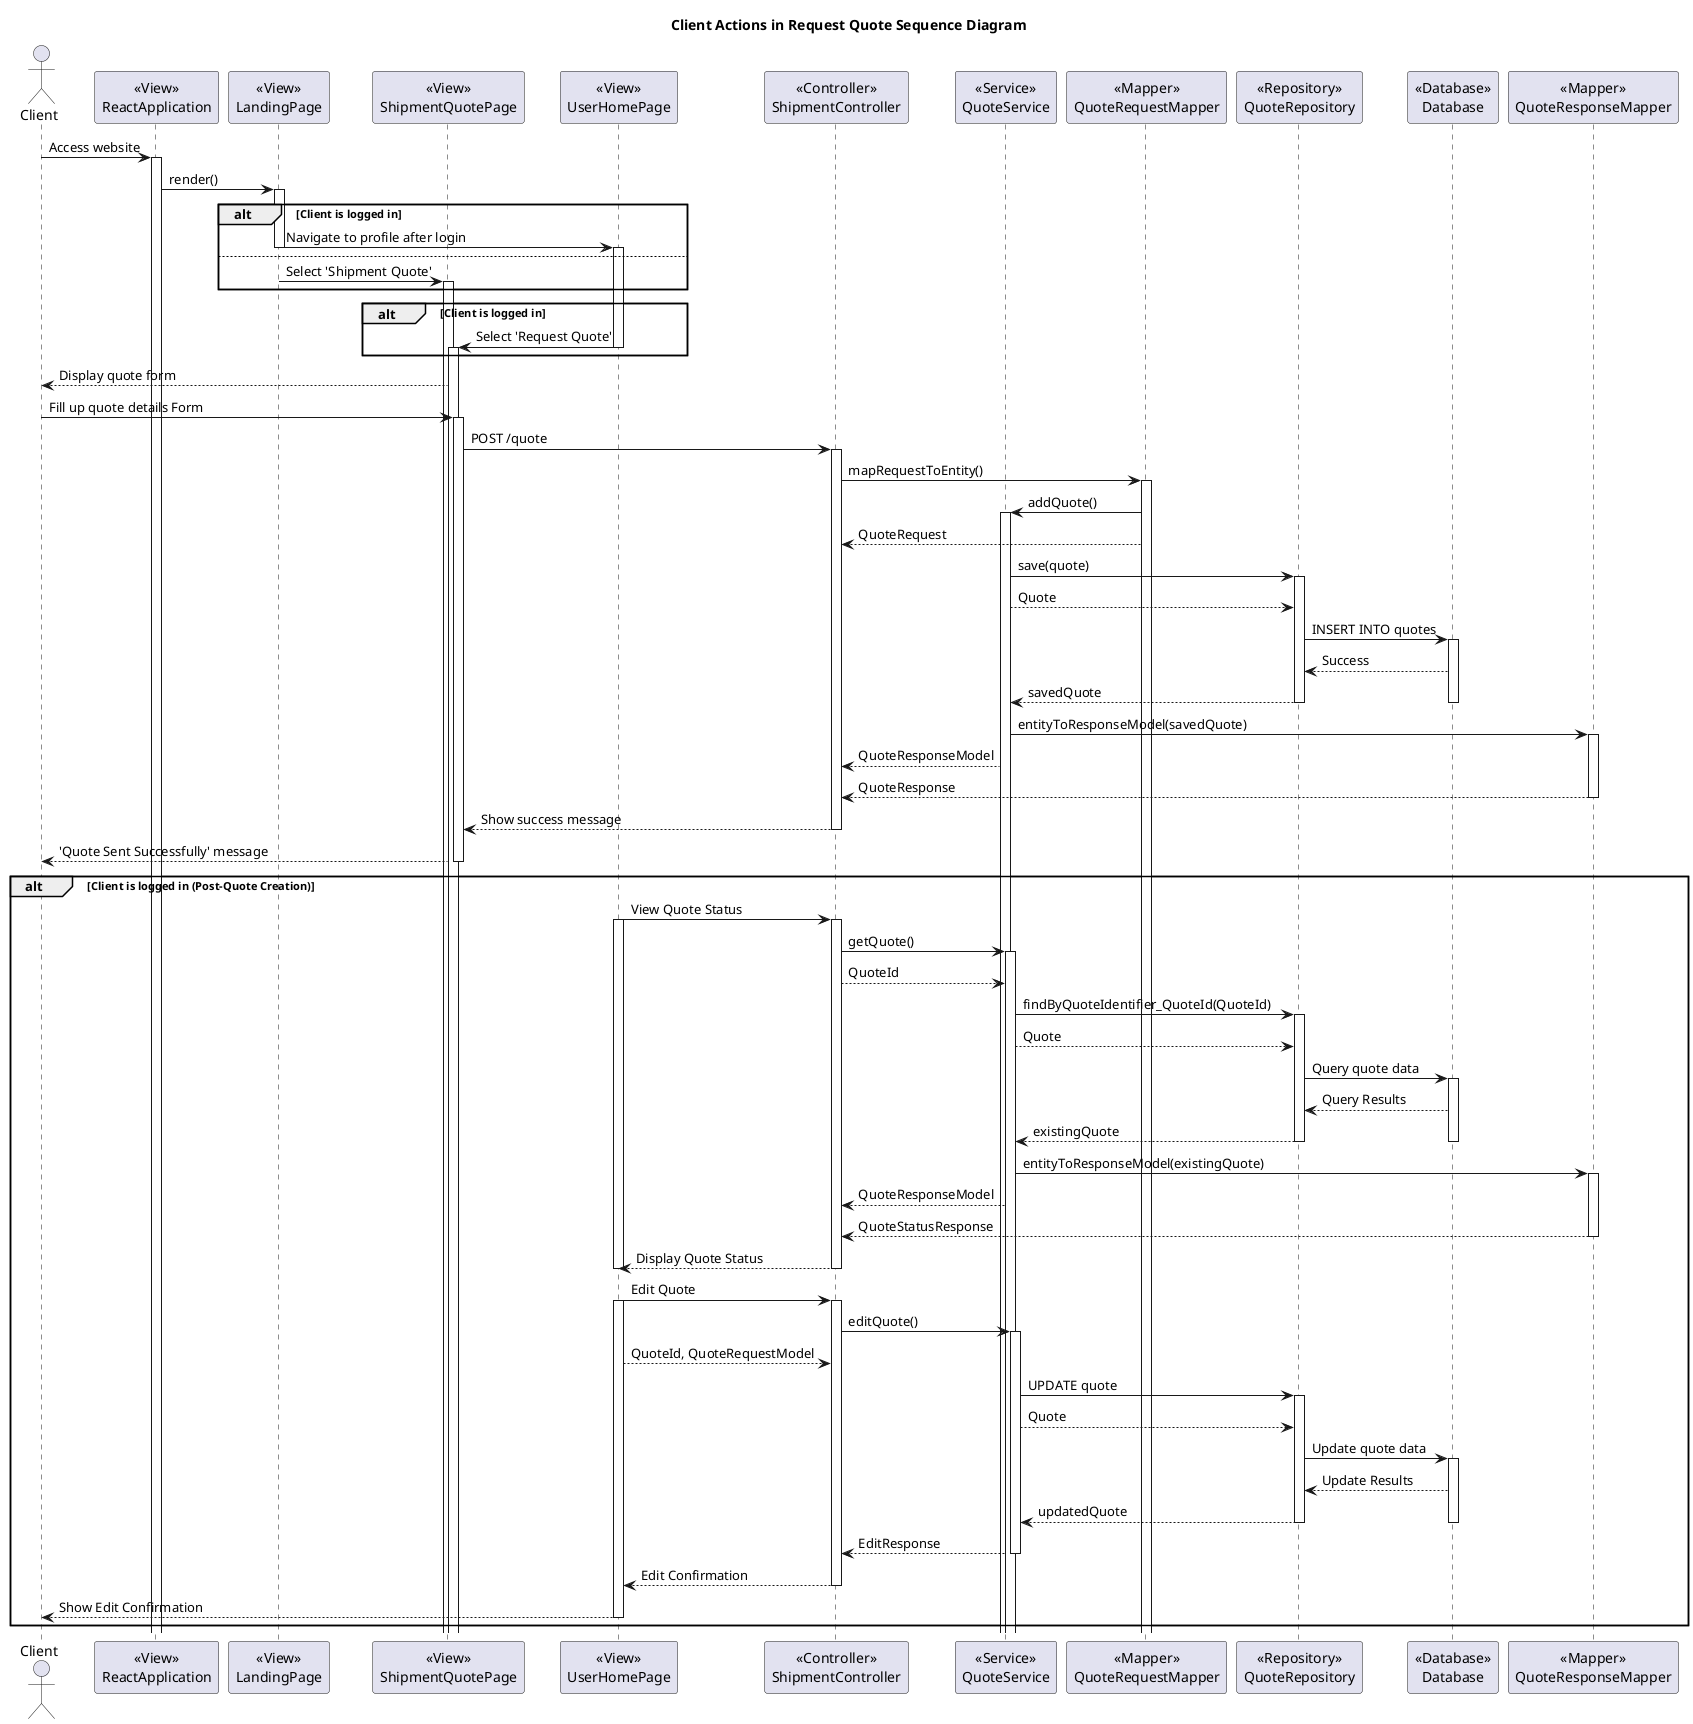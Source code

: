 @startuml
title Client Actions in Request Quote Sequence Diagram

actor Client

participant ReactApplication as "<<View>>\nReactApplication"
participant LandingPage as "<<View>>\nLandingPage"
participant ShipmentQuotePage as "<<View>>\nShipmentQuotePage"
participant UserHomePage as "<<View>>\nUserHomePage"
participant ShipmentController as "<<Controller>>\nShipmentController"
participant QuoteService as "<<Service>>\nQuoteService"
participant QuoteRequestMapper as "<<Mapper>>\nQuoteRequestMapper"
participant QuoteRepository as "<<Repository>>\nQuoteRepository"
participant Database as "<<Database>>\nDatabase"
participant QuoteResponseMapper as "<<Mapper>>\nQuoteResponseMapper"

Client -> ReactApplication : Access website
activate ReactApplication

ReactApplication -> LandingPage : render()
activate LandingPage

alt Client is logged in
    LandingPage -> UserHomePage : Navigate to profile after login
    deactivate LandingPage
    activate UserHomePage
else
    LandingPage -> ShipmentQuotePage : Select 'Shipment Quote'
    deactivate LandingPage
    activate ShipmentQuotePage
end

alt Client is logged in
    UserHomePage -> ShipmentQuotePage : Select 'Request Quote'
    deactivate UserHomePage
    activate ShipmentQuotePage
end

ShipmentQuotePage --> Client : Display quote form
Client -> ShipmentQuotePage : Fill up quote details Form
activate ShipmentQuotePage

ShipmentQuotePage -> ShipmentController : POST /quote
activate ShipmentController

ShipmentController -> QuoteRequestMapper : mapRequestToEntity()
activate QuoteRequestMapper

QuoteRequestMapper -> QuoteService : addQuote()
activate QuoteService
QuoteRequestMapper --> ShipmentController : QuoteRequest

QuoteService -> QuoteRepository : save(quote)
activate QuoteRepository
QuoteService --> QuoteRepository : Quote

QuoteRepository -> Database : INSERT INTO quotes
activate Database
Database --> QuoteRepository : Success
QuoteRepository --> QuoteService : savedQuote

deactivate Database
deactivate QuoteRepository

QuoteService -> QuoteResponseMapper : entityToResponseModel(savedQuote)
activate QuoteResponseMapper
QuoteService --> ShipmentController : QuoteResponseModel

QuoteResponseMapper --> ShipmentController : QuoteResponse
deactivate QuoteResponseMapper

ShipmentController --> ShipmentQuotePage : Show success message
deactivate ShipmentController

ShipmentQuotePage --> Client : 'Quote Sent Successfully' message
deactivate ShipmentQuotePage

alt Client is logged in (Post-Quote Creation)
    UserHomePage -> ShipmentController : View Quote Status
    activate UserHomePage
    activate ShipmentController

    ShipmentController -> QuoteService : getQuote()
    activate QuoteService
    ShipmentController --> QuoteService : QuoteId

    QuoteService -> QuoteRepository : findByQuoteIdentifier_QuoteId(QuoteId)
    activate QuoteRepository
    QuoteService --> QuoteRepository : Quote

    QuoteRepository -> Database : Query quote data
    activate Database
    Database --> QuoteRepository : Query Results
    QuoteRepository --> QuoteService : existingQuote

    deactivate Database
    deactivate QuoteRepository

    QuoteService -> QuoteResponseMapper : entityToResponseModel(existingQuote)
    activate QuoteResponseMapper
    QuoteService --> ShipmentController : QuoteResponseModel

    QuoteResponseMapper --> ShipmentController : QuoteStatusResponse
    deactivate QuoteResponseMapper

    ShipmentController --> UserHomePage : Display Quote Status
    deactivate ShipmentController
    deactivate UserHomePage

    UserHomePage -> ShipmentController : Edit Quote
    activate UserHomePage
    activate ShipmentController

    ShipmentController -> QuoteService : editQuote()
    activate QuoteService
    UserHomePage --> ShipmentController : QuoteId, QuoteRequestModel

    QuoteService -> QuoteRepository : UPDATE quote
    activate QuoteRepository
    QuoteService --> QuoteRepository : Quote

    QuoteRepository -> Database : Update quote data
    activate Database
    Database --> QuoteRepository : Update Results
    QuoteRepository --> QuoteService : updatedQuote

    deactivate Database
    deactivate QuoteRepository

    QuoteService --> ShipmentController : EditResponse
    deactivate QuoteService

    ShipmentController --> UserHomePage : Edit Confirmation
    deactivate ShipmentController

    UserHomePage --> Client : Show Edit Confirmation
    deactivate UserHomePage
end

@enduml
